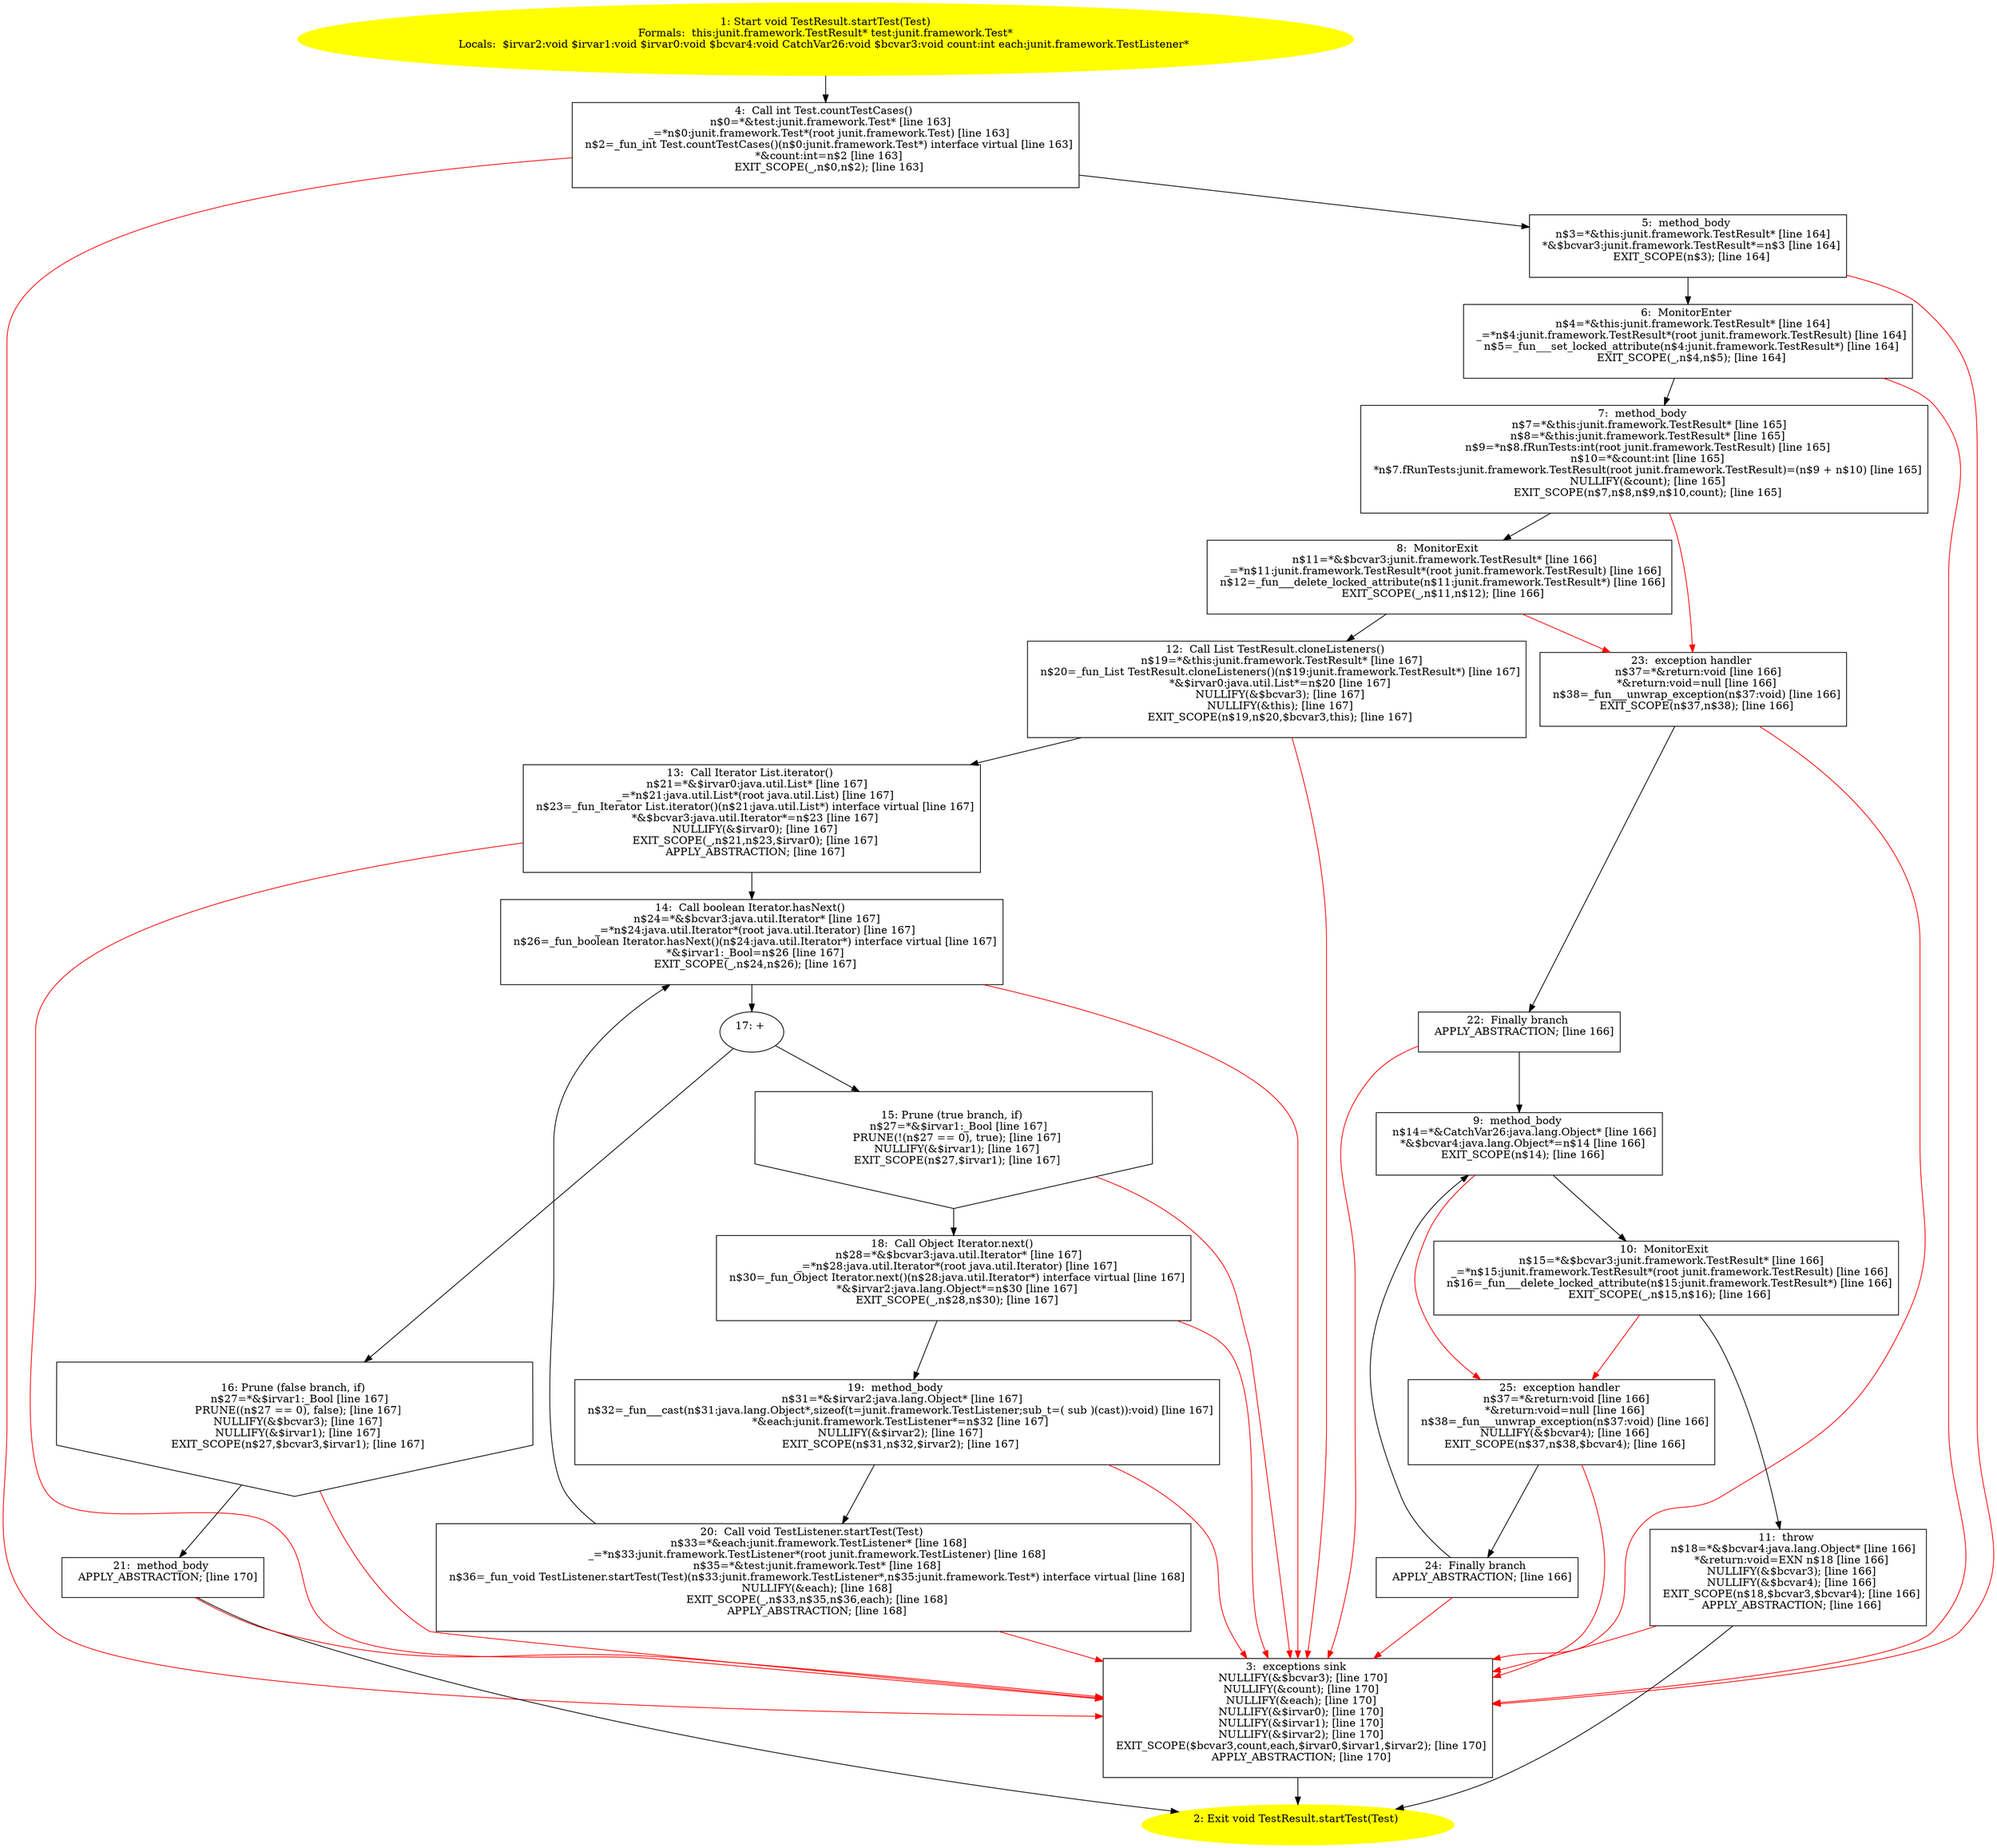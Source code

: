 /* @generated */
digraph cfg {
"junit.framework.TestResult.startTest(junit.framework.Test):void.1788a479ab9842e574752029f78a0c28_1" [label="1: Start void TestResult.startTest(Test)\nFormals:  this:junit.framework.TestResult* test:junit.framework.Test*\nLocals:  $irvar2:void $irvar1:void $irvar0:void $bcvar4:void CatchVar26:void $bcvar3:void count:int each:junit.framework.TestListener* \n  " color=yellow style=filled]
	

	 "junit.framework.TestResult.startTest(junit.framework.Test):void.1788a479ab9842e574752029f78a0c28_1" -> "junit.framework.TestResult.startTest(junit.framework.Test):void.1788a479ab9842e574752029f78a0c28_4" ;
"junit.framework.TestResult.startTest(junit.framework.Test):void.1788a479ab9842e574752029f78a0c28_2" [label="2: Exit void TestResult.startTest(Test) \n  " color=yellow style=filled]
	

"junit.framework.TestResult.startTest(junit.framework.Test):void.1788a479ab9842e574752029f78a0c28_3" [label="3:  exceptions sink \n   NULLIFY(&$bcvar3); [line 170]\n  NULLIFY(&count); [line 170]\n  NULLIFY(&each); [line 170]\n  NULLIFY(&$irvar0); [line 170]\n  NULLIFY(&$irvar1); [line 170]\n  NULLIFY(&$irvar2); [line 170]\n  EXIT_SCOPE($bcvar3,count,each,$irvar0,$irvar1,$irvar2); [line 170]\n  APPLY_ABSTRACTION; [line 170]\n " shape="box"]
	

	 "junit.framework.TestResult.startTest(junit.framework.Test):void.1788a479ab9842e574752029f78a0c28_3" -> "junit.framework.TestResult.startTest(junit.framework.Test):void.1788a479ab9842e574752029f78a0c28_2" ;
"junit.framework.TestResult.startTest(junit.framework.Test):void.1788a479ab9842e574752029f78a0c28_4" [label="4:  Call int Test.countTestCases() \n   n$0=*&test:junit.framework.Test* [line 163]\n  _=*n$0:junit.framework.Test*(root junit.framework.Test) [line 163]\n  n$2=_fun_int Test.countTestCases()(n$0:junit.framework.Test*) interface virtual [line 163]\n  *&count:int=n$2 [line 163]\n  EXIT_SCOPE(_,n$0,n$2); [line 163]\n " shape="box"]
	

	 "junit.framework.TestResult.startTest(junit.framework.Test):void.1788a479ab9842e574752029f78a0c28_4" -> "junit.framework.TestResult.startTest(junit.framework.Test):void.1788a479ab9842e574752029f78a0c28_5" ;
	 "junit.framework.TestResult.startTest(junit.framework.Test):void.1788a479ab9842e574752029f78a0c28_4" -> "junit.framework.TestResult.startTest(junit.framework.Test):void.1788a479ab9842e574752029f78a0c28_3" [color="red" ];
"junit.framework.TestResult.startTest(junit.framework.Test):void.1788a479ab9842e574752029f78a0c28_5" [label="5:  method_body \n   n$3=*&this:junit.framework.TestResult* [line 164]\n  *&$bcvar3:junit.framework.TestResult*=n$3 [line 164]\n  EXIT_SCOPE(n$3); [line 164]\n " shape="box"]
	

	 "junit.framework.TestResult.startTest(junit.framework.Test):void.1788a479ab9842e574752029f78a0c28_5" -> "junit.framework.TestResult.startTest(junit.framework.Test):void.1788a479ab9842e574752029f78a0c28_6" ;
	 "junit.framework.TestResult.startTest(junit.framework.Test):void.1788a479ab9842e574752029f78a0c28_5" -> "junit.framework.TestResult.startTest(junit.framework.Test):void.1788a479ab9842e574752029f78a0c28_3" [color="red" ];
"junit.framework.TestResult.startTest(junit.framework.Test):void.1788a479ab9842e574752029f78a0c28_6" [label="6:  MonitorEnter \n   n$4=*&this:junit.framework.TestResult* [line 164]\n  _=*n$4:junit.framework.TestResult*(root junit.framework.TestResult) [line 164]\n  n$5=_fun___set_locked_attribute(n$4:junit.framework.TestResult*) [line 164]\n  EXIT_SCOPE(_,n$4,n$5); [line 164]\n " shape="box"]
	

	 "junit.framework.TestResult.startTest(junit.framework.Test):void.1788a479ab9842e574752029f78a0c28_6" -> "junit.framework.TestResult.startTest(junit.framework.Test):void.1788a479ab9842e574752029f78a0c28_7" ;
	 "junit.framework.TestResult.startTest(junit.framework.Test):void.1788a479ab9842e574752029f78a0c28_6" -> "junit.framework.TestResult.startTest(junit.framework.Test):void.1788a479ab9842e574752029f78a0c28_3" [color="red" ];
"junit.framework.TestResult.startTest(junit.framework.Test):void.1788a479ab9842e574752029f78a0c28_7" [label="7:  method_body \n   n$7=*&this:junit.framework.TestResult* [line 165]\n  n$8=*&this:junit.framework.TestResult* [line 165]\n  n$9=*n$8.fRunTests:int(root junit.framework.TestResult) [line 165]\n  n$10=*&count:int [line 165]\n  *n$7.fRunTests:junit.framework.TestResult(root junit.framework.TestResult)=(n$9 + n$10) [line 165]\n  NULLIFY(&count); [line 165]\n  EXIT_SCOPE(n$7,n$8,n$9,n$10,count); [line 165]\n " shape="box"]
	

	 "junit.framework.TestResult.startTest(junit.framework.Test):void.1788a479ab9842e574752029f78a0c28_7" -> "junit.framework.TestResult.startTest(junit.framework.Test):void.1788a479ab9842e574752029f78a0c28_8" ;
	 "junit.framework.TestResult.startTest(junit.framework.Test):void.1788a479ab9842e574752029f78a0c28_7" -> "junit.framework.TestResult.startTest(junit.framework.Test):void.1788a479ab9842e574752029f78a0c28_23" [color="red" ];
"junit.framework.TestResult.startTest(junit.framework.Test):void.1788a479ab9842e574752029f78a0c28_8" [label="8:  MonitorExit \n   n$11=*&$bcvar3:junit.framework.TestResult* [line 166]\n  _=*n$11:junit.framework.TestResult*(root junit.framework.TestResult) [line 166]\n  n$12=_fun___delete_locked_attribute(n$11:junit.framework.TestResult*) [line 166]\n  EXIT_SCOPE(_,n$11,n$12); [line 166]\n " shape="box"]
	

	 "junit.framework.TestResult.startTest(junit.framework.Test):void.1788a479ab9842e574752029f78a0c28_8" -> "junit.framework.TestResult.startTest(junit.framework.Test):void.1788a479ab9842e574752029f78a0c28_12" ;
	 "junit.framework.TestResult.startTest(junit.framework.Test):void.1788a479ab9842e574752029f78a0c28_8" -> "junit.framework.TestResult.startTest(junit.framework.Test):void.1788a479ab9842e574752029f78a0c28_23" [color="red" ];
"junit.framework.TestResult.startTest(junit.framework.Test):void.1788a479ab9842e574752029f78a0c28_9" [label="9:  method_body \n   n$14=*&CatchVar26:java.lang.Object* [line 166]\n  *&$bcvar4:java.lang.Object*=n$14 [line 166]\n  EXIT_SCOPE(n$14); [line 166]\n " shape="box"]
	

	 "junit.framework.TestResult.startTest(junit.framework.Test):void.1788a479ab9842e574752029f78a0c28_9" -> "junit.framework.TestResult.startTest(junit.framework.Test):void.1788a479ab9842e574752029f78a0c28_10" ;
	 "junit.framework.TestResult.startTest(junit.framework.Test):void.1788a479ab9842e574752029f78a0c28_9" -> "junit.framework.TestResult.startTest(junit.framework.Test):void.1788a479ab9842e574752029f78a0c28_25" [color="red" ];
"junit.framework.TestResult.startTest(junit.framework.Test):void.1788a479ab9842e574752029f78a0c28_10" [label="10:  MonitorExit \n   n$15=*&$bcvar3:junit.framework.TestResult* [line 166]\n  _=*n$15:junit.framework.TestResult*(root junit.framework.TestResult) [line 166]\n  n$16=_fun___delete_locked_attribute(n$15:junit.framework.TestResult*) [line 166]\n  EXIT_SCOPE(_,n$15,n$16); [line 166]\n " shape="box"]
	

	 "junit.framework.TestResult.startTest(junit.framework.Test):void.1788a479ab9842e574752029f78a0c28_10" -> "junit.framework.TestResult.startTest(junit.framework.Test):void.1788a479ab9842e574752029f78a0c28_11" ;
	 "junit.framework.TestResult.startTest(junit.framework.Test):void.1788a479ab9842e574752029f78a0c28_10" -> "junit.framework.TestResult.startTest(junit.framework.Test):void.1788a479ab9842e574752029f78a0c28_25" [color="red" ];
"junit.framework.TestResult.startTest(junit.framework.Test):void.1788a479ab9842e574752029f78a0c28_11" [label="11:  throw \n   n$18=*&$bcvar4:java.lang.Object* [line 166]\n  *&return:void=EXN n$18 [line 166]\n  NULLIFY(&$bcvar3); [line 166]\n  NULLIFY(&$bcvar4); [line 166]\n  EXIT_SCOPE(n$18,$bcvar3,$bcvar4); [line 166]\n  APPLY_ABSTRACTION; [line 166]\n " shape="box"]
	

	 "junit.framework.TestResult.startTest(junit.framework.Test):void.1788a479ab9842e574752029f78a0c28_11" -> "junit.framework.TestResult.startTest(junit.framework.Test):void.1788a479ab9842e574752029f78a0c28_2" ;
	 "junit.framework.TestResult.startTest(junit.framework.Test):void.1788a479ab9842e574752029f78a0c28_11" -> "junit.framework.TestResult.startTest(junit.framework.Test):void.1788a479ab9842e574752029f78a0c28_3" [color="red" ];
"junit.framework.TestResult.startTest(junit.framework.Test):void.1788a479ab9842e574752029f78a0c28_12" [label="12:  Call List TestResult.cloneListeners() \n   n$19=*&this:junit.framework.TestResult* [line 167]\n  n$20=_fun_List TestResult.cloneListeners()(n$19:junit.framework.TestResult*) [line 167]\n  *&$irvar0:java.util.List*=n$20 [line 167]\n  NULLIFY(&$bcvar3); [line 167]\n  NULLIFY(&this); [line 167]\n  EXIT_SCOPE(n$19,n$20,$bcvar3,this); [line 167]\n " shape="box"]
	

	 "junit.framework.TestResult.startTest(junit.framework.Test):void.1788a479ab9842e574752029f78a0c28_12" -> "junit.framework.TestResult.startTest(junit.framework.Test):void.1788a479ab9842e574752029f78a0c28_13" ;
	 "junit.framework.TestResult.startTest(junit.framework.Test):void.1788a479ab9842e574752029f78a0c28_12" -> "junit.framework.TestResult.startTest(junit.framework.Test):void.1788a479ab9842e574752029f78a0c28_3" [color="red" ];
"junit.framework.TestResult.startTest(junit.framework.Test):void.1788a479ab9842e574752029f78a0c28_13" [label="13:  Call Iterator List.iterator() \n   n$21=*&$irvar0:java.util.List* [line 167]\n  _=*n$21:java.util.List*(root java.util.List) [line 167]\n  n$23=_fun_Iterator List.iterator()(n$21:java.util.List*) interface virtual [line 167]\n  *&$bcvar3:java.util.Iterator*=n$23 [line 167]\n  NULLIFY(&$irvar0); [line 167]\n  EXIT_SCOPE(_,n$21,n$23,$irvar0); [line 167]\n  APPLY_ABSTRACTION; [line 167]\n " shape="box"]
	

	 "junit.framework.TestResult.startTest(junit.framework.Test):void.1788a479ab9842e574752029f78a0c28_13" -> "junit.framework.TestResult.startTest(junit.framework.Test):void.1788a479ab9842e574752029f78a0c28_14" ;
	 "junit.framework.TestResult.startTest(junit.framework.Test):void.1788a479ab9842e574752029f78a0c28_13" -> "junit.framework.TestResult.startTest(junit.framework.Test):void.1788a479ab9842e574752029f78a0c28_3" [color="red" ];
"junit.framework.TestResult.startTest(junit.framework.Test):void.1788a479ab9842e574752029f78a0c28_14" [label="14:  Call boolean Iterator.hasNext() \n   n$24=*&$bcvar3:java.util.Iterator* [line 167]\n  _=*n$24:java.util.Iterator*(root java.util.Iterator) [line 167]\n  n$26=_fun_boolean Iterator.hasNext()(n$24:java.util.Iterator*) interface virtual [line 167]\n  *&$irvar1:_Bool=n$26 [line 167]\n  EXIT_SCOPE(_,n$24,n$26); [line 167]\n " shape="box"]
	

	 "junit.framework.TestResult.startTest(junit.framework.Test):void.1788a479ab9842e574752029f78a0c28_14" -> "junit.framework.TestResult.startTest(junit.framework.Test):void.1788a479ab9842e574752029f78a0c28_17" ;
	 "junit.framework.TestResult.startTest(junit.framework.Test):void.1788a479ab9842e574752029f78a0c28_14" -> "junit.framework.TestResult.startTest(junit.framework.Test):void.1788a479ab9842e574752029f78a0c28_3" [color="red" ];
"junit.framework.TestResult.startTest(junit.framework.Test):void.1788a479ab9842e574752029f78a0c28_15" [label="15: Prune (true branch, if) \n   n$27=*&$irvar1:_Bool [line 167]\n  PRUNE(!(n$27 == 0), true); [line 167]\n  NULLIFY(&$irvar1); [line 167]\n  EXIT_SCOPE(n$27,$irvar1); [line 167]\n " shape="invhouse"]
	

	 "junit.framework.TestResult.startTest(junit.framework.Test):void.1788a479ab9842e574752029f78a0c28_15" -> "junit.framework.TestResult.startTest(junit.framework.Test):void.1788a479ab9842e574752029f78a0c28_18" ;
	 "junit.framework.TestResult.startTest(junit.framework.Test):void.1788a479ab9842e574752029f78a0c28_15" -> "junit.framework.TestResult.startTest(junit.framework.Test):void.1788a479ab9842e574752029f78a0c28_3" [color="red" ];
"junit.framework.TestResult.startTest(junit.framework.Test):void.1788a479ab9842e574752029f78a0c28_16" [label="16: Prune (false branch, if) \n   n$27=*&$irvar1:_Bool [line 167]\n  PRUNE((n$27 == 0), false); [line 167]\n  NULLIFY(&$bcvar3); [line 167]\n  NULLIFY(&$irvar1); [line 167]\n  EXIT_SCOPE(n$27,$bcvar3,$irvar1); [line 167]\n " shape="invhouse"]
	

	 "junit.framework.TestResult.startTest(junit.framework.Test):void.1788a479ab9842e574752029f78a0c28_16" -> "junit.framework.TestResult.startTest(junit.framework.Test):void.1788a479ab9842e574752029f78a0c28_21" ;
	 "junit.framework.TestResult.startTest(junit.framework.Test):void.1788a479ab9842e574752029f78a0c28_16" -> "junit.framework.TestResult.startTest(junit.framework.Test):void.1788a479ab9842e574752029f78a0c28_3" [color="red" ];
"junit.framework.TestResult.startTest(junit.framework.Test):void.1788a479ab9842e574752029f78a0c28_17" [label="17: + \n  " ]
	

	 "junit.framework.TestResult.startTest(junit.framework.Test):void.1788a479ab9842e574752029f78a0c28_17" -> "junit.framework.TestResult.startTest(junit.framework.Test):void.1788a479ab9842e574752029f78a0c28_15" ;
	 "junit.framework.TestResult.startTest(junit.framework.Test):void.1788a479ab9842e574752029f78a0c28_17" -> "junit.framework.TestResult.startTest(junit.framework.Test):void.1788a479ab9842e574752029f78a0c28_16" ;
"junit.framework.TestResult.startTest(junit.framework.Test):void.1788a479ab9842e574752029f78a0c28_18" [label="18:  Call Object Iterator.next() \n   n$28=*&$bcvar3:java.util.Iterator* [line 167]\n  _=*n$28:java.util.Iterator*(root java.util.Iterator) [line 167]\n  n$30=_fun_Object Iterator.next()(n$28:java.util.Iterator*) interface virtual [line 167]\n  *&$irvar2:java.lang.Object*=n$30 [line 167]\n  EXIT_SCOPE(_,n$28,n$30); [line 167]\n " shape="box"]
	

	 "junit.framework.TestResult.startTest(junit.framework.Test):void.1788a479ab9842e574752029f78a0c28_18" -> "junit.framework.TestResult.startTest(junit.framework.Test):void.1788a479ab9842e574752029f78a0c28_19" ;
	 "junit.framework.TestResult.startTest(junit.framework.Test):void.1788a479ab9842e574752029f78a0c28_18" -> "junit.framework.TestResult.startTest(junit.framework.Test):void.1788a479ab9842e574752029f78a0c28_3" [color="red" ];
"junit.framework.TestResult.startTest(junit.framework.Test):void.1788a479ab9842e574752029f78a0c28_19" [label="19:  method_body \n   n$31=*&$irvar2:java.lang.Object* [line 167]\n  n$32=_fun___cast(n$31:java.lang.Object*,sizeof(t=junit.framework.TestListener;sub_t=( sub )(cast)):void) [line 167]\n  *&each:junit.framework.TestListener*=n$32 [line 167]\n  NULLIFY(&$irvar2); [line 167]\n  EXIT_SCOPE(n$31,n$32,$irvar2); [line 167]\n " shape="box"]
	

	 "junit.framework.TestResult.startTest(junit.framework.Test):void.1788a479ab9842e574752029f78a0c28_19" -> "junit.framework.TestResult.startTest(junit.framework.Test):void.1788a479ab9842e574752029f78a0c28_20" ;
	 "junit.framework.TestResult.startTest(junit.framework.Test):void.1788a479ab9842e574752029f78a0c28_19" -> "junit.framework.TestResult.startTest(junit.framework.Test):void.1788a479ab9842e574752029f78a0c28_3" [color="red" ];
"junit.framework.TestResult.startTest(junit.framework.Test):void.1788a479ab9842e574752029f78a0c28_20" [label="20:  Call void TestListener.startTest(Test) \n   n$33=*&each:junit.framework.TestListener* [line 168]\n  _=*n$33:junit.framework.TestListener*(root junit.framework.TestListener) [line 168]\n  n$35=*&test:junit.framework.Test* [line 168]\n  n$36=_fun_void TestListener.startTest(Test)(n$33:junit.framework.TestListener*,n$35:junit.framework.Test*) interface virtual [line 168]\n  NULLIFY(&each); [line 168]\n  EXIT_SCOPE(_,n$33,n$35,n$36,each); [line 168]\n  APPLY_ABSTRACTION; [line 168]\n " shape="box"]
	

	 "junit.framework.TestResult.startTest(junit.framework.Test):void.1788a479ab9842e574752029f78a0c28_20" -> "junit.framework.TestResult.startTest(junit.framework.Test):void.1788a479ab9842e574752029f78a0c28_14" ;
	 "junit.framework.TestResult.startTest(junit.framework.Test):void.1788a479ab9842e574752029f78a0c28_20" -> "junit.framework.TestResult.startTest(junit.framework.Test):void.1788a479ab9842e574752029f78a0c28_3" [color="red" ];
"junit.framework.TestResult.startTest(junit.framework.Test):void.1788a479ab9842e574752029f78a0c28_21" [label="21:  method_body \n   APPLY_ABSTRACTION; [line 170]\n " shape="box"]
	

	 "junit.framework.TestResult.startTest(junit.framework.Test):void.1788a479ab9842e574752029f78a0c28_21" -> "junit.framework.TestResult.startTest(junit.framework.Test):void.1788a479ab9842e574752029f78a0c28_2" ;
	 "junit.framework.TestResult.startTest(junit.framework.Test):void.1788a479ab9842e574752029f78a0c28_21" -> "junit.framework.TestResult.startTest(junit.framework.Test):void.1788a479ab9842e574752029f78a0c28_3" [color="red" ];
"junit.framework.TestResult.startTest(junit.framework.Test):void.1788a479ab9842e574752029f78a0c28_22" [label="22:  Finally branch \n   APPLY_ABSTRACTION; [line 166]\n " shape="box"]
	

	 "junit.framework.TestResult.startTest(junit.framework.Test):void.1788a479ab9842e574752029f78a0c28_22" -> "junit.framework.TestResult.startTest(junit.framework.Test):void.1788a479ab9842e574752029f78a0c28_9" ;
	 "junit.framework.TestResult.startTest(junit.framework.Test):void.1788a479ab9842e574752029f78a0c28_22" -> "junit.framework.TestResult.startTest(junit.framework.Test):void.1788a479ab9842e574752029f78a0c28_3" [color="red" ];
"junit.framework.TestResult.startTest(junit.framework.Test):void.1788a479ab9842e574752029f78a0c28_23" [label="23:  exception handler \n   n$37=*&return:void [line 166]\n  *&return:void=null [line 166]\n  n$38=_fun___unwrap_exception(n$37:void) [line 166]\n  EXIT_SCOPE(n$37,n$38); [line 166]\n " shape="box"]
	

	 "junit.framework.TestResult.startTest(junit.framework.Test):void.1788a479ab9842e574752029f78a0c28_23" -> "junit.framework.TestResult.startTest(junit.framework.Test):void.1788a479ab9842e574752029f78a0c28_22" ;
	 "junit.framework.TestResult.startTest(junit.framework.Test):void.1788a479ab9842e574752029f78a0c28_23" -> "junit.framework.TestResult.startTest(junit.framework.Test):void.1788a479ab9842e574752029f78a0c28_3" [color="red" ];
"junit.framework.TestResult.startTest(junit.framework.Test):void.1788a479ab9842e574752029f78a0c28_24" [label="24:  Finally branch \n   APPLY_ABSTRACTION; [line 166]\n " shape="box"]
	

	 "junit.framework.TestResult.startTest(junit.framework.Test):void.1788a479ab9842e574752029f78a0c28_24" -> "junit.framework.TestResult.startTest(junit.framework.Test):void.1788a479ab9842e574752029f78a0c28_9" ;
	 "junit.framework.TestResult.startTest(junit.framework.Test):void.1788a479ab9842e574752029f78a0c28_24" -> "junit.framework.TestResult.startTest(junit.framework.Test):void.1788a479ab9842e574752029f78a0c28_3" [color="red" ];
"junit.framework.TestResult.startTest(junit.framework.Test):void.1788a479ab9842e574752029f78a0c28_25" [label="25:  exception handler \n   n$37=*&return:void [line 166]\n  *&return:void=null [line 166]\n  n$38=_fun___unwrap_exception(n$37:void) [line 166]\n  NULLIFY(&$bcvar4); [line 166]\n  EXIT_SCOPE(n$37,n$38,$bcvar4); [line 166]\n " shape="box"]
	

	 "junit.framework.TestResult.startTest(junit.framework.Test):void.1788a479ab9842e574752029f78a0c28_25" -> "junit.framework.TestResult.startTest(junit.framework.Test):void.1788a479ab9842e574752029f78a0c28_24" ;
	 "junit.framework.TestResult.startTest(junit.framework.Test):void.1788a479ab9842e574752029f78a0c28_25" -> "junit.framework.TestResult.startTest(junit.framework.Test):void.1788a479ab9842e574752029f78a0c28_3" [color="red" ];
}
